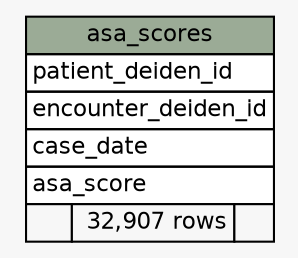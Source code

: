 // dot 2.38.0 on Linux 4.15.0-34-generic
// SchemaSpy rev 590
digraph "asa_scores" {
  graph [
    rankdir="RL"
    bgcolor="#f7f7f7"
    nodesep="0.18"
    ranksep="0.46"
    fontname="Helvetica"
    fontsize="11"
  ];
  node [
    fontname="Helvetica"
    fontsize="11"
    shape="plaintext"
  ];
  edge [
    arrowsize="0.8"
  ];
  "asa_scores" [
    label=<
    <TABLE BORDER="0" CELLBORDER="1" CELLSPACING="0" BGCOLOR="#ffffff">
      <TR><TD COLSPAN="3" BGCOLOR="#9bab96" ALIGN="CENTER">asa_scores</TD></TR>
      <TR><TD PORT="patient_deiden_id" COLSPAN="3" ALIGN="LEFT">patient_deiden_id</TD></TR>
      <TR><TD PORT="encounter_deiden_id" COLSPAN="3" ALIGN="LEFT">encounter_deiden_id</TD></TR>
      <TR><TD PORT="case_date" COLSPAN="3" ALIGN="LEFT">case_date</TD></TR>
      <TR><TD PORT="asa_score" COLSPAN="3" ALIGN="LEFT">asa_score</TD></TR>
      <TR><TD ALIGN="LEFT" BGCOLOR="#f7f7f7">  </TD><TD ALIGN="RIGHT" BGCOLOR="#f7f7f7">32,907 rows</TD><TD ALIGN="RIGHT" BGCOLOR="#f7f7f7">  </TD></TR>
    </TABLE>>
    URL="tables/asa_scores.html"
    tooltip="asa_scores"
  ];
}
